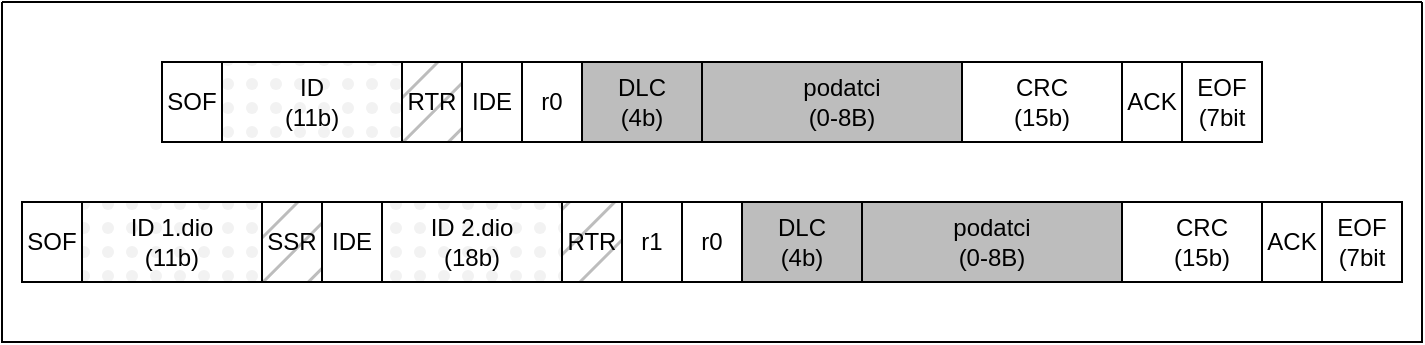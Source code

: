 <mxfile version="24.5.4" type="device">
  <diagram name="Page-1" id="XodCYSSBuivg2by0QUlZ">
    <mxGraphModel dx="1414" dy="705" grid="1" gridSize="10" guides="1" tooltips="1" connect="1" arrows="1" fold="1" page="1" pageScale="1" pageWidth="850" pageHeight="1100" math="0" shadow="0">
      <root>
        <mxCell id="0" />
        <mxCell id="1" parent="0" />
        <mxCell id="Q6osRZO1qgRselK7mQF7-31" value="" style="group" vertex="1" connectable="0" parent="1">
          <mxGeometry x="150" y="330" width="550" height="40" as="geometry" />
        </mxCell>
        <mxCell id="Q6osRZO1qgRselK7mQF7-1" value="SOF" style="rounded=0;whiteSpace=wrap;html=1;" vertex="1" parent="Q6osRZO1qgRselK7mQF7-31">
          <mxGeometry width="30" height="40" as="geometry" />
        </mxCell>
        <mxCell id="Q6osRZO1qgRselK7mQF7-2" value="&lt;div&gt;ID&lt;/div&gt;&lt;div&gt;(11b)&lt;/div&gt;" style="rounded=0;whiteSpace=wrap;html=1;fillStyle=dots;fillColor=#F2F2F2;" vertex="1" parent="Q6osRZO1qgRselK7mQF7-31">
          <mxGeometry x="30" width="90" height="40" as="geometry" />
        </mxCell>
        <mxCell id="Q6osRZO1qgRselK7mQF7-3" value="RTR" style="rounded=0;whiteSpace=wrap;html=1;fillStyle=hatch;fillColor=#BDBDBD;" vertex="1" parent="Q6osRZO1qgRselK7mQF7-31">
          <mxGeometry x="120" width="30" height="40" as="geometry" />
        </mxCell>
        <mxCell id="Q6osRZO1qgRselK7mQF7-4" value="IDE" style="rounded=0;whiteSpace=wrap;html=1;" vertex="1" parent="Q6osRZO1qgRselK7mQF7-31">
          <mxGeometry x="150" width="30" height="40" as="geometry" />
        </mxCell>
        <mxCell id="Q6osRZO1qgRselK7mQF7-5" value="r0" style="rounded=0;whiteSpace=wrap;html=1;" vertex="1" parent="Q6osRZO1qgRselK7mQF7-31">
          <mxGeometry x="180" width="30" height="40" as="geometry" />
        </mxCell>
        <mxCell id="Q6osRZO1qgRselK7mQF7-6" value="&lt;div&gt;DLC&lt;/div&gt;(4b)" style="rounded=0;whiteSpace=wrap;html=1;fillStyle=solid;fillColor=#BDBDBD;" vertex="1" parent="Q6osRZO1qgRselK7mQF7-31">
          <mxGeometry x="210" width="60" height="40" as="geometry" />
        </mxCell>
        <mxCell id="Q6osRZO1qgRselK7mQF7-7" value="&lt;div&gt;podatci&lt;/div&gt;(0-8B)" style="rounded=0;whiteSpace=wrap;html=1;fillStyle=solid;fillColor=#BDBDBD;" vertex="1" parent="Q6osRZO1qgRselK7mQF7-31">
          <mxGeometry x="270" width="140" height="40" as="geometry" />
        </mxCell>
        <mxCell id="Q6osRZO1qgRselK7mQF7-9" value="&lt;div&gt;CRC&lt;/div&gt;&lt;div&gt;(15b)&lt;/div&gt;" style="rounded=0;whiteSpace=wrap;html=1;" vertex="1" parent="Q6osRZO1qgRselK7mQF7-31">
          <mxGeometry x="400" width="80" height="40" as="geometry" />
        </mxCell>
        <mxCell id="Q6osRZO1qgRselK7mQF7-10" value="ACK" style="rounded=0;whiteSpace=wrap;html=1;" vertex="1" parent="Q6osRZO1qgRselK7mQF7-31">
          <mxGeometry x="480" width="30" height="40" as="geometry" />
        </mxCell>
        <mxCell id="Q6osRZO1qgRselK7mQF7-11" value="&lt;div&gt;EOF&lt;/div&gt;&lt;div&gt;(7bit&lt;br&gt;&lt;/div&gt;" style="rounded=0;whiteSpace=wrap;html=1;" vertex="1" parent="Q6osRZO1qgRselK7mQF7-31">
          <mxGeometry x="510" width="40" height="40" as="geometry" />
        </mxCell>
        <mxCell id="Q6osRZO1qgRselK7mQF7-32" value="" style="group" vertex="1" connectable="0" parent="1">
          <mxGeometry x="80" y="400" width="690" height="40" as="geometry" />
        </mxCell>
        <mxCell id="Q6osRZO1qgRselK7mQF7-12" value="SOF" style="rounded=0;whiteSpace=wrap;html=1;" vertex="1" parent="Q6osRZO1qgRselK7mQF7-32">
          <mxGeometry width="30" height="40" as="geometry" />
        </mxCell>
        <mxCell id="Q6osRZO1qgRselK7mQF7-13" value="&lt;div&gt;ID 1.dio&lt;br&gt;&lt;/div&gt;&lt;div&gt;(11b)&lt;/div&gt;" style="rounded=0;whiteSpace=wrap;html=1;fillStyle=dots;fillColor=#F2F2F2;" vertex="1" parent="Q6osRZO1qgRselK7mQF7-32">
          <mxGeometry x="30" width="90" height="40" as="geometry" />
        </mxCell>
        <mxCell id="Q6osRZO1qgRselK7mQF7-14" value="SSR" style="rounded=0;whiteSpace=wrap;html=1;fillStyle=hatch;fillColor=#BDBDBD;" vertex="1" parent="Q6osRZO1qgRselK7mQF7-32">
          <mxGeometry x="120" width="30" height="40" as="geometry" />
        </mxCell>
        <mxCell id="Q6osRZO1qgRselK7mQF7-15" value="IDE" style="rounded=0;whiteSpace=wrap;html=1;" vertex="1" parent="Q6osRZO1qgRselK7mQF7-32">
          <mxGeometry x="150" width="30" height="40" as="geometry" />
        </mxCell>
        <mxCell id="Q6osRZO1qgRselK7mQF7-16" value="&lt;div&gt;ID 2.dio&lt;/div&gt;&lt;div&gt;(18b)&lt;br&gt;&lt;/div&gt;" style="rounded=0;whiteSpace=wrap;html=1;fillStyle=dots;fillColor=#F2F2F2;" vertex="1" parent="Q6osRZO1qgRselK7mQF7-32">
          <mxGeometry x="180" width="90" height="40" as="geometry" />
        </mxCell>
        <mxCell id="Q6osRZO1qgRselK7mQF7-22" value="RTR" style="rounded=0;whiteSpace=wrap;html=1;fillStyle=hatch;fillColor=#BDBDBD;" vertex="1" parent="Q6osRZO1qgRselK7mQF7-32">
          <mxGeometry x="270" width="30" height="40" as="geometry" />
        </mxCell>
        <mxCell id="Q6osRZO1qgRselK7mQF7-24" value="r1" style="rounded=0;whiteSpace=wrap;html=1;" vertex="1" parent="Q6osRZO1qgRselK7mQF7-32">
          <mxGeometry x="300" width="30" height="40" as="geometry" />
        </mxCell>
        <mxCell id="Q6osRZO1qgRselK7mQF7-25" value="r0" style="rounded=0;whiteSpace=wrap;html=1;" vertex="1" parent="Q6osRZO1qgRselK7mQF7-32">
          <mxGeometry x="330" width="30" height="40" as="geometry" />
        </mxCell>
        <mxCell id="Q6osRZO1qgRselK7mQF7-26" value="&lt;div&gt;DLC&lt;/div&gt;(4b)" style="rounded=0;whiteSpace=wrap;html=1;fillStyle=solid;fillColor=#BDBDBD;" vertex="1" parent="Q6osRZO1qgRselK7mQF7-32">
          <mxGeometry x="360" width="60" height="40" as="geometry" />
        </mxCell>
        <mxCell id="Q6osRZO1qgRselK7mQF7-27" value="&lt;div&gt;podatci&lt;/div&gt;(0-8B)" style="rounded=0;whiteSpace=wrap;html=1;fillStyle=solid;fillColor=#BDBDBD;" vertex="1" parent="Q6osRZO1qgRselK7mQF7-32">
          <mxGeometry x="420" width="130" height="40" as="geometry" />
        </mxCell>
        <mxCell id="Q6osRZO1qgRselK7mQF7-28" value="&lt;div&gt;CRC&lt;/div&gt;&lt;div&gt;(15b)&lt;/div&gt;" style="rounded=0;whiteSpace=wrap;html=1;" vertex="1" parent="Q6osRZO1qgRselK7mQF7-32">
          <mxGeometry x="550" width="80" height="40" as="geometry" />
        </mxCell>
        <mxCell id="Q6osRZO1qgRselK7mQF7-29" value="ACK" style="rounded=0;whiteSpace=wrap;html=1;" vertex="1" parent="Q6osRZO1qgRselK7mQF7-32">
          <mxGeometry x="620" width="30" height="40" as="geometry" />
        </mxCell>
        <mxCell id="Q6osRZO1qgRselK7mQF7-30" value="&lt;div&gt;EOF&lt;/div&gt;&lt;div&gt;(7bit&lt;br&gt;&lt;/div&gt;" style="rounded=0;whiteSpace=wrap;html=1;" vertex="1" parent="Q6osRZO1qgRselK7mQF7-32">
          <mxGeometry x="650" width="40" height="40" as="geometry" />
        </mxCell>
        <mxCell id="Q6osRZO1qgRselK7mQF7-34" value="" style="swimlane;startSize=0;" vertex="1" parent="1">
          <mxGeometry x="70" y="300" width="710" height="170" as="geometry" />
        </mxCell>
      </root>
    </mxGraphModel>
  </diagram>
</mxfile>
